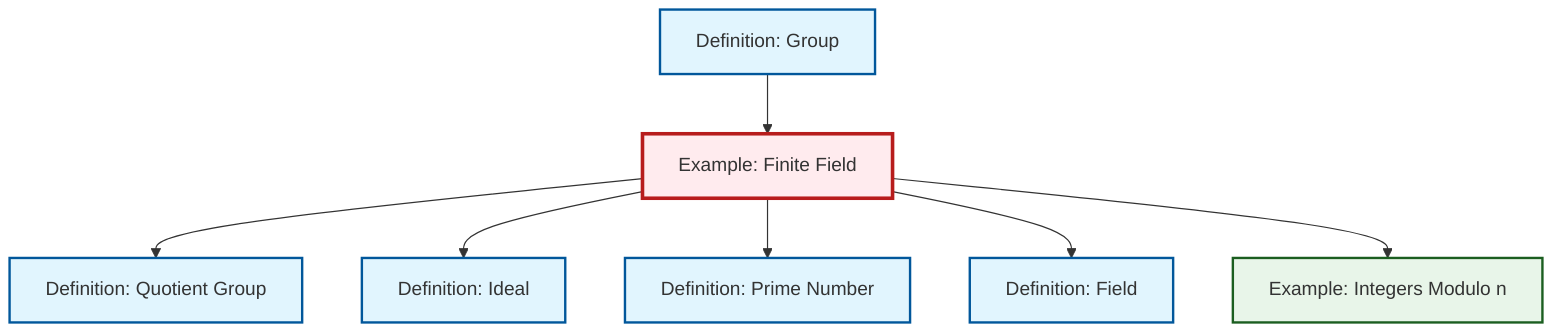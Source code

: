 graph TD
    classDef definition fill:#e1f5fe,stroke:#01579b,stroke-width:2px
    classDef theorem fill:#f3e5f5,stroke:#4a148c,stroke-width:2px
    classDef axiom fill:#fff3e0,stroke:#e65100,stroke-width:2px
    classDef example fill:#e8f5e9,stroke:#1b5e20,stroke-width:2px
    classDef current fill:#ffebee,stroke:#b71c1c,stroke-width:3px
    def-field["Definition: Field"]:::definition
    def-quotient-group["Definition: Quotient Group"]:::definition
    ex-quotient-integers-mod-n["Example: Integers Modulo n"]:::example
    def-group["Definition: Group"]:::definition
    def-prime["Definition: Prime Number"]:::definition
    ex-finite-field["Example: Finite Field"]:::example
    def-ideal["Definition: Ideal"]:::definition
    ex-finite-field --> def-quotient-group
    ex-finite-field --> def-ideal
    ex-finite-field --> def-prime
    def-group --> ex-finite-field
    ex-finite-field --> def-field
    ex-finite-field --> ex-quotient-integers-mod-n
    class ex-finite-field current